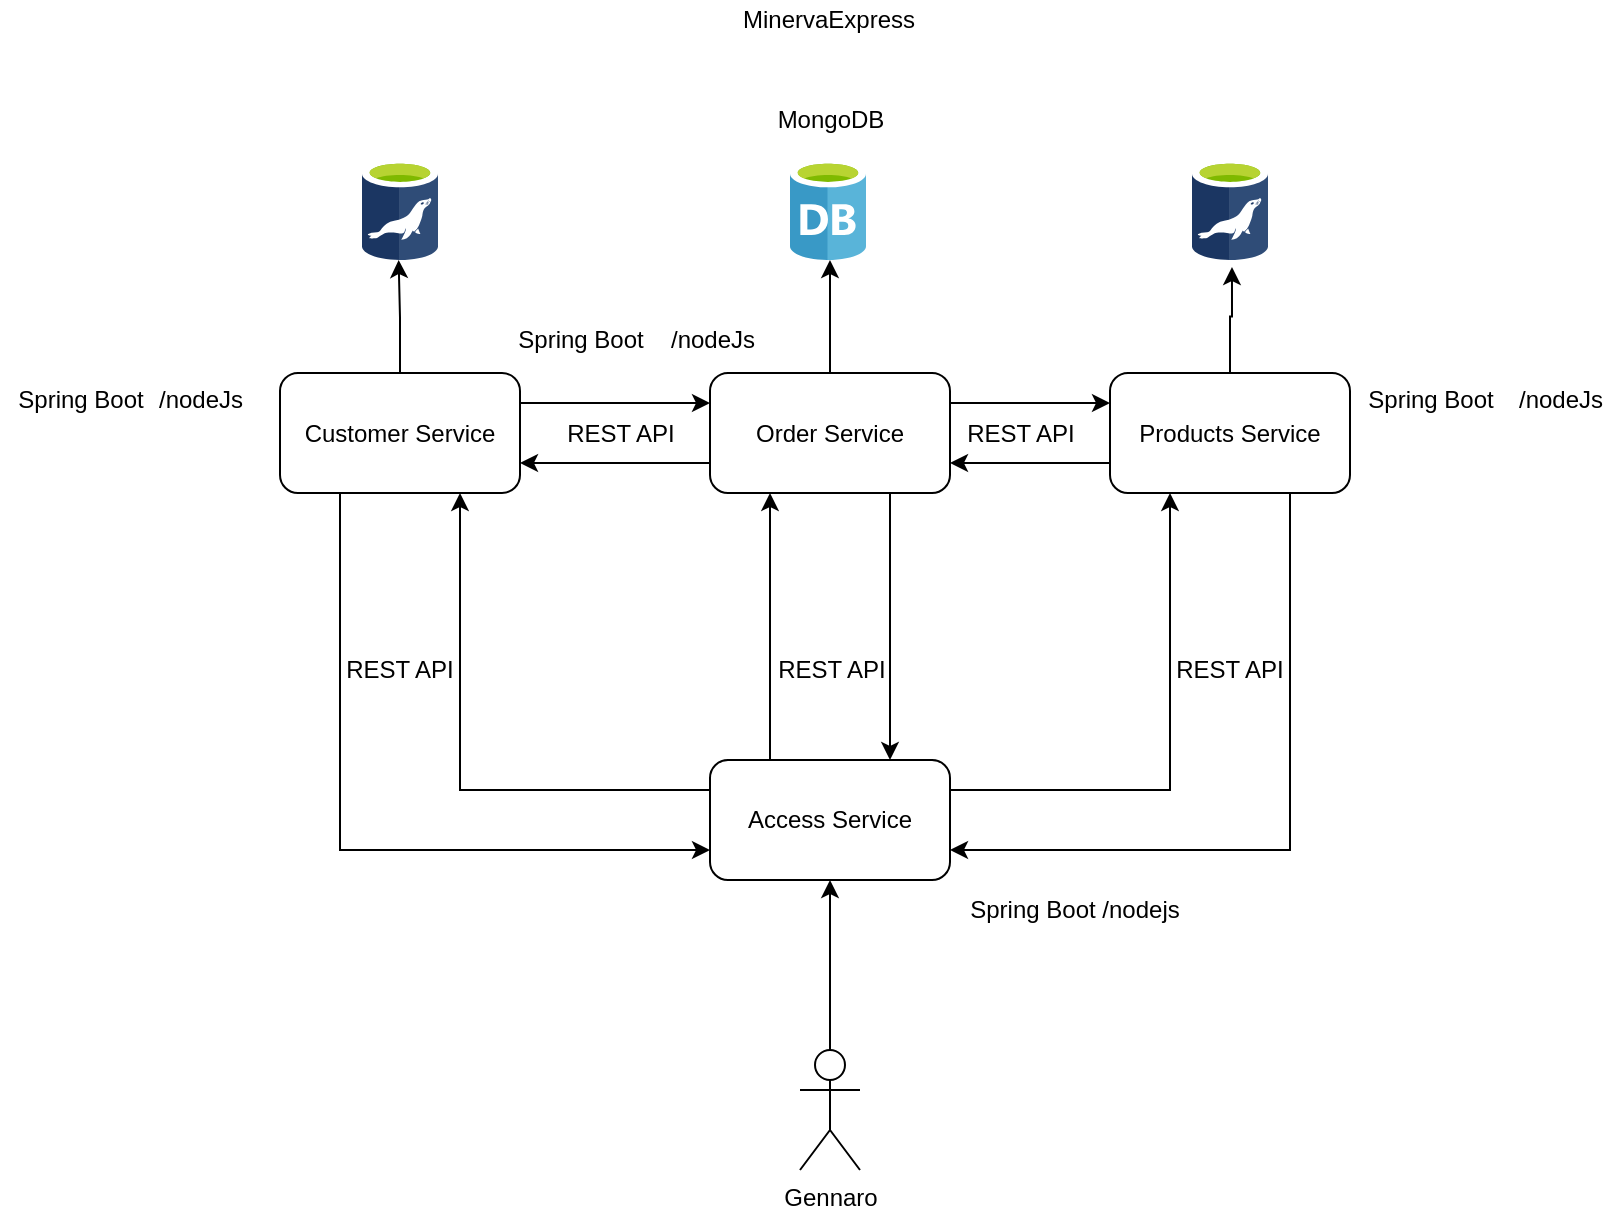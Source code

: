 <mxfile version="15.5.4" type="embed"><diagram id="YKz1HA1HloDZqx1yz59V" name="Pagina-1"><mxGraphModel dx="749" dy="581" grid="1" gridSize="10" guides="1" tooltips="1" connect="1" arrows="1" fold="1" page="1" pageScale="1" pageWidth="827" pageHeight="1169" math="0" shadow="0"><root><mxCell id="0"/><mxCell id="1" parent="0"/><mxCell id="gDypl5PAIjwtZuF4kjGa-1" value="MinervaExpress" style="text;html=1;align=center;verticalAlign=middle;resizable=0;points=[];autosize=1;strokeColor=none;fillColor=none;" parent="1" vertex="1"><mxGeometry x="373" y="70" width="100" height="20" as="geometry"/></mxCell><mxCell id="gDypl5PAIjwtZuF4kjGa-2" style="edgeStyle=orthogonalEdgeStyle;rounded=0;orthogonalLoop=1;jettySize=auto;html=1;entryX=0.482;entryY=1.07;entryDx=0;entryDy=0;entryPerimeter=0;" parent="1" source="gDypl5PAIjwtZuF4kjGa-5" edge="1"><mxGeometry relative="1" as="geometry"><mxPoint x="208.316" y="200" as="targetPoint"/></mxGeometry></mxCell><mxCell id="gDypl5PAIjwtZuF4kjGa-3" style="edgeStyle=orthogonalEdgeStyle;rounded=0;orthogonalLoop=1;jettySize=auto;html=1;exitX=1;exitY=0.25;exitDx=0;exitDy=0;entryX=0;entryY=0.25;entryDx=0;entryDy=0;" parent="1" source="gDypl5PAIjwtZuF4kjGa-5" target="gDypl5PAIjwtZuF4kjGa-14" edge="1"><mxGeometry relative="1" as="geometry"/></mxCell><mxCell id="gDypl5PAIjwtZuF4kjGa-4" style="edgeStyle=orthogonalEdgeStyle;rounded=0;orthogonalLoop=1;jettySize=auto;html=1;exitX=0.25;exitY=1;exitDx=0;exitDy=0;entryX=0;entryY=0.75;entryDx=0;entryDy=0;" parent="1" source="gDypl5PAIjwtZuF4kjGa-5" target="gDypl5PAIjwtZuF4kjGa-30" edge="1"><mxGeometry relative="1" as="geometry"/></mxCell><mxCell id="gDypl5PAIjwtZuF4kjGa-5" value="Customer Service" style="rounded=1;whiteSpace=wrap;html=1;" parent="1" vertex="1"><mxGeometry x="149" y="256.5" width="120" height="60" as="geometry"/></mxCell><mxCell id="gDypl5PAIjwtZuF4kjGa-6" style="edgeStyle=orthogonalEdgeStyle;rounded=0;orthogonalLoop=1;jettySize=auto;html=1;exitX=0;exitY=0.75;exitDx=0;exitDy=0;entryX=1;entryY=0.75;entryDx=0;entryDy=0;" parent="1" source="gDypl5PAIjwtZuF4kjGa-9" target="gDypl5PAIjwtZuF4kjGa-14" edge="1"><mxGeometry relative="1" as="geometry"/></mxCell><mxCell id="gDypl5PAIjwtZuF4kjGa-7" style="edgeStyle=orthogonalEdgeStyle;rounded=0;orthogonalLoop=1;jettySize=auto;html=1;entryX=0.526;entryY=1.07;entryDx=0;entryDy=0;entryPerimeter=0;" parent="1" source="gDypl5PAIjwtZuF4kjGa-9" target="gDypl5PAIjwtZuF4kjGa-20" edge="1"><mxGeometry relative="1" as="geometry"/></mxCell><mxCell id="gDypl5PAIjwtZuF4kjGa-8" style="edgeStyle=orthogonalEdgeStyle;rounded=0;orthogonalLoop=1;jettySize=auto;html=1;exitX=0.75;exitY=1;exitDx=0;exitDy=0;entryX=1;entryY=0.75;entryDx=0;entryDy=0;" parent="1" source="gDypl5PAIjwtZuF4kjGa-9" target="gDypl5PAIjwtZuF4kjGa-30" edge="1"><mxGeometry relative="1" as="geometry"/></mxCell><mxCell id="gDypl5PAIjwtZuF4kjGa-9" value="Products Service" style="rounded=1;whiteSpace=wrap;html=1;" parent="1" vertex="1"><mxGeometry x="564" y="256.5" width="120" height="60" as="geometry"/></mxCell><mxCell id="gDypl5PAIjwtZuF4kjGa-10" style="edgeStyle=orthogonalEdgeStyle;rounded=0;orthogonalLoop=1;jettySize=auto;html=1;exitX=0;exitY=0.75;exitDx=0;exitDy=0;entryX=1;entryY=0.75;entryDx=0;entryDy=0;" parent="1" source="gDypl5PAIjwtZuF4kjGa-14" target="gDypl5PAIjwtZuF4kjGa-5" edge="1"><mxGeometry relative="1" as="geometry"/></mxCell><mxCell id="gDypl5PAIjwtZuF4kjGa-11" style="edgeStyle=orthogonalEdgeStyle;rounded=0;orthogonalLoop=1;jettySize=auto;html=1;exitX=1;exitY=0.25;exitDx=0;exitDy=0;entryX=0;entryY=0.25;entryDx=0;entryDy=0;" parent="1" source="gDypl5PAIjwtZuF4kjGa-14" target="gDypl5PAIjwtZuF4kjGa-9" edge="1"><mxGeometry relative="1" as="geometry"/></mxCell><mxCell id="gDypl5PAIjwtZuF4kjGa-12" style="edgeStyle=orthogonalEdgeStyle;rounded=0;orthogonalLoop=1;jettySize=auto;html=1;entryX=0.526;entryY=1;entryDx=0;entryDy=0;entryPerimeter=0;" parent="1" source="gDypl5PAIjwtZuF4kjGa-14" target="gDypl5PAIjwtZuF4kjGa-18" edge="1"><mxGeometry relative="1" as="geometry"/></mxCell><mxCell id="gDypl5PAIjwtZuF4kjGa-13" style="edgeStyle=orthogonalEdgeStyle;rounded=0;orthogonalLoop=1;jettySize=auto;html=1;exitX=0.75;exitY=1;exitDx=0;exitDy=0;entryX=0.75;entryY=0;entryDx=0;entryDy=0;" parent="1" source="gDypl5PAIjwtZuF4kjGa-14" target="gDypl5PAIjwtZuF4kjGa-30" edge="1"><mxGeometry relative="1" as="geometry"/></mxCell><mxCell id="gDypl5PAIjwtZuF4kjGa-14" value="Order Service" style="rounded=1;whiteSpace=wrap;html=1;" parent="1" vertex="1"><mxGeometry x="364" y="256.5" width="120" height="60" as="geometry"/></mxCell><mxCell id="gDypl5PAIjwtZuF4kjGa-15" value="" style="sketch=0;aspect=fixed;html=1;points=[];align=center;image;fontSize=12;image=img/lib/mscae/aspect=fixed;html=1;perimeter=none;align=center;shadow=0;dashed=0;image;fontSize=12;image=img/lib/mscae/Azure_Database_for_MariaDB_servers.svg;" parent="1" vertex="1"><mxGeometry x="190" y="150" width="38" height="50" as="geometry"/></mxCell><mxCell id="gDypl5PAIjwtZuF4kjGa-16" value="REST API" style="text;html=1;align=center;verticalAlign=middle;resizable=0;points=[];autosize=1;strokeColor=none;fillColor=none;" parent="1" vertex="1"><mxGeometry x="484" y="276.5" width="70" height="20" as="geometry"/></mxCell><mxCell id="gDypl5PAIjwtZuF4kjGa-17" value="REST API" style="text;html=1;align=center;verticalAlign=middle;resizable=0;points=[];autosize=1;strokeColor=none;fillColor=none;" parent="1" vertex="1"><mxGeometry x="284" y="276.5" width="70" height="20" as="geometry"/></mxCell><mxCell id="gDypl5PAIjwtZuF4kjGa-18" value="" style="sketch=0;aspect=fixed;html=1;points=[];align=center;image;fontSize=12;image=img/lib/mscae/Database_General.svg;" parent="1" vertex="1"><mxGeometry x="404" y="150" width="38" height="50" as="geometry"/></mxCell><mxCell id="gDypl5PAIjwtZuF4kjGa-19" value="MongoDB" style="text;html=1;align=center;verticalAlign=middle;resizable=0;points=[];autosize=1;strokeColor=none;fillColor=none;" parent="1" vertex="1"><mxGeometry x="389" y="120" width="70" height="20" as="geometry"/></mxCell><mxCell id="gDypl5PAIjwtZuF4kjGa-20" value="" style="sketch=0;aspect=fixed;html=1;points=[];align=center;image;fontSize=12;image=img/lib/mscae/aspect=fixed;html=1;perimeter=none;align=center;shadow=0;dashed=0;image;fontSize=12;image=img/lib/mscae/Azure_Database_for_MariaDB_servers.svg;" parent="1" vertex="1"><mxGeometry x="605" y="150" width="38" height="50" as="geometry"/></mxCell><mxCell id="gDypl5PAIjwtZuF4kjGa-21" value="Spring Boot" style="text;html=1;align=center;verticalAlign=middle;resizable=0;points=[];autosize=1;strokeColor=none;fillColor=none;" parent="1" vertex="1"><mxGeometry x="9" y="260" width="80" height="20" as="geometry"/></mxCell><mxCell id="gDypl5PAIjwtZuF4kjGa-22" value="Spring Boot" style="text;html=1;align=center;verticalAlign=middle;resizable=0;points=[];autosize=1;strokeColor=none;fillColor=none;" parent="1" vertex="1"><mxGeometry x="259" y="230" width="80" height="20" as="geometry"/></mxCell><mxCell id="gDypl5PAIjwtZuF4kjGa-23" value="Spring Boot" style="text;html=1;align=center;verticalAlign=middle;resizable=0;points=[];autosize=1;strokeColor=none;fillColor=none;" parent="1" vertex="1"><mxGeometry x="684" y="260" width="80" height="20" as="geometry"/></mxCell><mxCell id="gDypl5PAIjwtZuF4kjGa-24" value="/nodeJs" style="text;html=1;align=center;verticalAlign=middle;resizable=0;points=[];autosize=1;strokeColor=none;fillColor=none;" parent="1" vertex="1"><mxGeometry x="79" y="260" width="60" height="20" as="geometry"/></mxCell><mxCell id="gDypl5PAIjwtZuF4kjGa-25" value="/nodeJs" style="text;html=1;align=center;verticalAlign=middle;resizable=0;points=[];autosize=1;strokeColor=none;fillColor=none;" parent="1" vertex="1"><mxGeometry x="335" y="230" width="60" height="20" as="geometry"/></mxCell><mxCell id="gDypl5PAIjwtZuF4kjGa-26" value="/nodeJs" style="text;html=1;align=center;verticalAlign=middle;resizable=0;points=[];autosize=1;strokeColor=none;fillColor=none;" parent="1" vertex="1"><mxGeometry x="759" y="260" width="60" height="20" as="geometry"/></mxCell><mxCell id="gDypl5PAIjwtZuF4kjGa-27" style="edgeStyle=orthogonalEdgeStyle;rounded=0;orthogonalLoop=1;jettySize=auto;html=1;exitX=0.25;exitY=0;exitDx=0;exitDy=0;entryX=0.25;entryY=1;entryDx=0;entryDy=0;" parent="1" source="gDypl5PAIjwtZuF4kjGa-30" target="gDypl5PAIjwtZuF4kjGa-14" edge="1"><mxGeometry relative="1" as="geometry"/></mxCell><mxCell id="gDypl5PAIjwtZuF4kjGa-28" style="edgeStyle=orthogonalEdgeStyle;rounded=0;orthogonalLoop=1;jettySize=auto;html=1;exitX=1;exitY=0.25;exitDx=0;exitDy=0;entryX=0.25;entryY=1;entryDx=0;entryDy=0;" parent="1" source="gDypl5PAIjwtZuF4kjGa-30" target="gDypl5PAIjwtZuF4kjGa-9" edge="1"><mxGeometry relative="1" as="geometry"/></mxCell><mxCell id="gDypl5PAIjwtZuF4kjGa-29" style="edgeStyle=orthogonalEdgeStyle;rounded=0;orthogonalLoop=1;jettySize=auto;html=1;exitX=0;exitY=0.25;exitDx=0;exitDy=0;entryX=0.75;entryY=1;entryDx=0;entryDy=0;" parent="1" source="gDypl5PAIjwtZuF4kjGa-30" target="gDypl5PAIjwtZuF4kjGa-5" edge="1"><mxGeometry relative="1" as="geometry"/></mxCell><mxCell id="gDypl5PAIjwtZuF4kjGa-30" value="Access Service" style="rounded=1;whiteSpace=wrap;html=1;" parent="1" vertex="1"><mxGeometry x="364" y="450" width="120" height="60" as="geometry"/></mxCell><mxCell id="gDypl5PAIjwtZuF4kjGa-31" style="edgeStyle=orthogonalEdgeStyle;rounded=0;orthogonalLoop=1;jettySize=auto;html=1;exitX=0.5;exitY=0;exitDx=0;exitDy=0;exitPerimeter=0;entryX=0.5;entryY=1;entryDx=0;entryDy=0;" parent="1" source="gDypl5PAIjwtZuF4kjGa-32" target="gDypl5PAIjwtZuF4kjGa-30" edge="1"><mxGeometry relative="1" as="geometry"/></mxCell><mxCell id="gDypl5PAIjwtZuF4kjGa-32" value="Gennaro" style="shape=umlActor;verticalLabelPosition=bottom;verticalAlign=top;html=1;outlineConnect=0;" parent="1" vertex="1"><mxGeometry x="409" y="595" width="30" height="60" as="geometry"/></mxCell><mxCell id="gDypl5PAIjwtZuF4kjGa-33" value="REST API" style="text;html=1;strokeColor=none;fillColor=none;align=center;verticalAlign=middle;whiteSpace=wrap;rounded=0;" parent="1" vertex="1"><mxGeometry x="395" y="390" width="60" height="30" as="geometry"/></mxCell><mxCell id="gDypl5PAIjwtZuF4kjGa-34" value="Spring Boot /nodejs" style="text;html=1;strokeColor=none;fillColor=none;align=center;verticalAlign=middle;whiteSpace=wrap;rounded=0;" parent="1" vertex="1"><mxGeometry x="484" y="510" width="125" height="30" as="geometry"/></mxCell><mxCell id="gDypl5PAIjwtZuF4kjGa-35" value="REST API" style="text;html=1;strokeColor=none;fillColor=none;align=center;verticalAlign=middle;whiteSpace=wrap;rounded=0;" parent="1" vertex="1"><mxGeometry x="179" y="390" width="60" height="30" as="geometry"/></mxCell><mxCell id="gDypl5PAIjwtZuF4kjGa-36" value="REST API" style="text;html=1;strokeColor=none;fillColor=none;align=center;verticalAlign=middle;whiteSpace=wrap;rounded=0;" parent="1" vertex="1"><mxGeometry x="594" y="390" width="60" height="30" as="geometry"/></mxCell></root></mxGraphModel></diagram></mxfile>